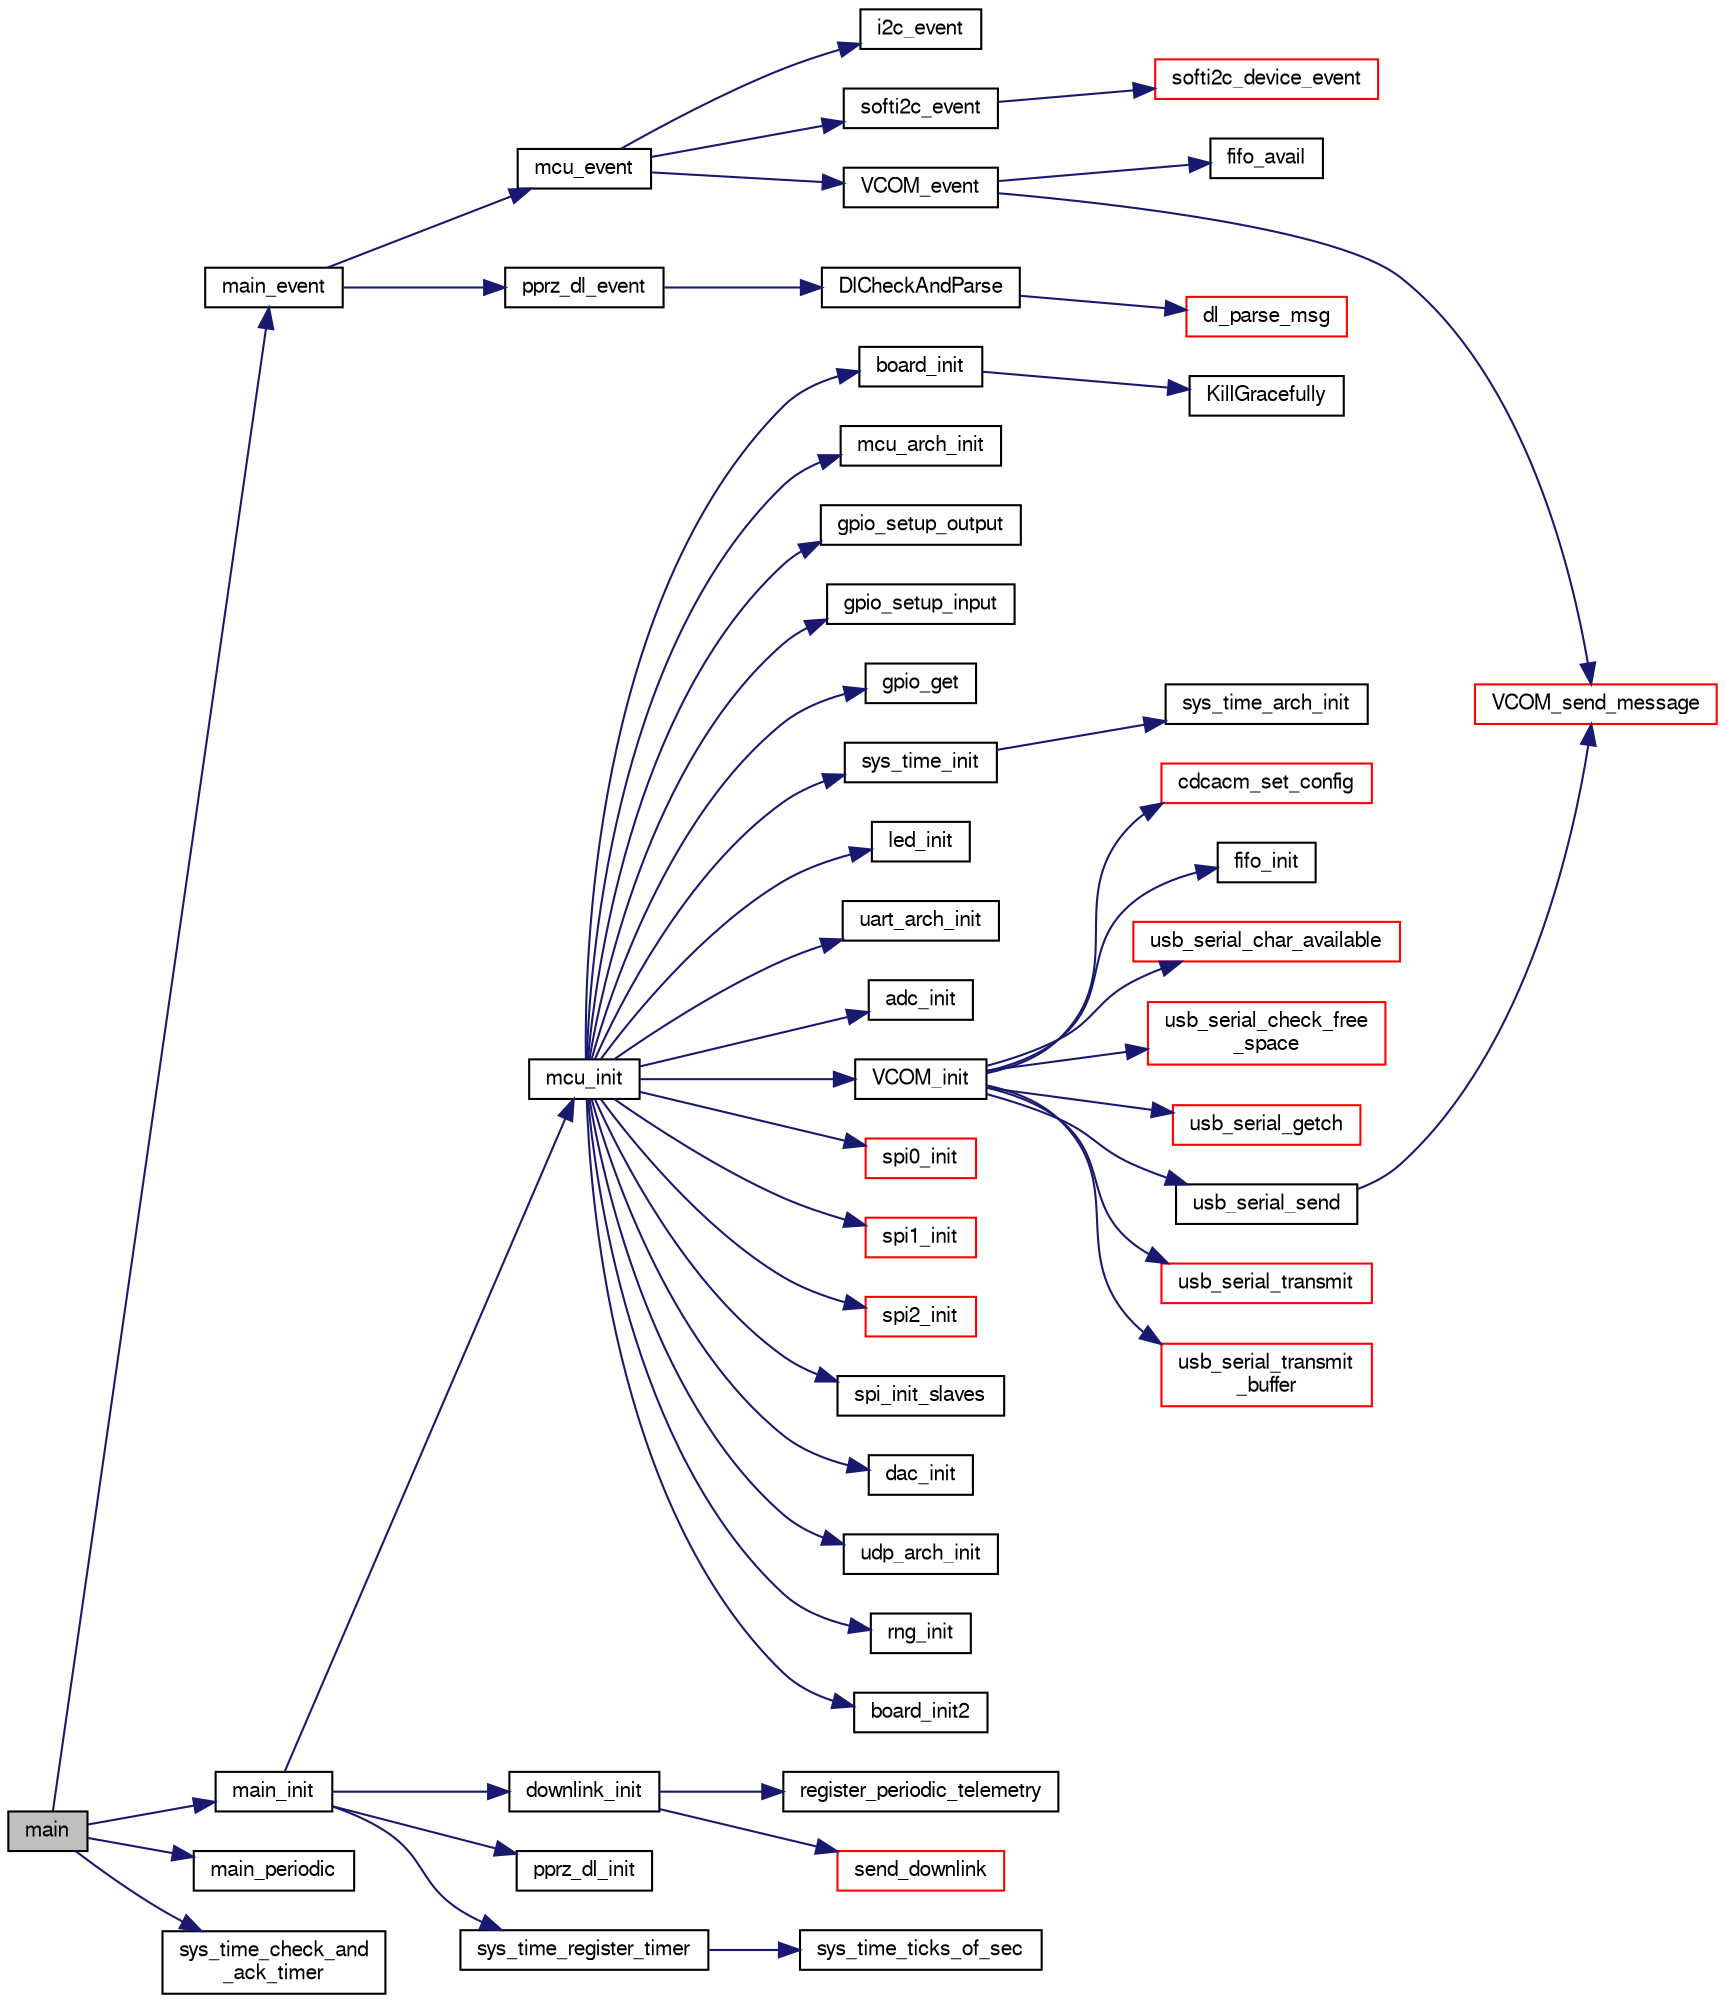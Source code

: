 digraph "main"
{
  edge [fontname="FreeSans",fontsize="10",labelfontname="FreeSans",labelfontsize="10"];
  node [fontname="FreeSans",fontsize="10",shape=record];
  rankdir="LR";
  Node1 [label="main",height=0.2,width=0.4,color="black", fillcolor="grey75", style="filled", fontcolor="black"];
  Node1 -> Node2 [color="midnightblue",fontsize="10",style="solid",fontname="FreeSans"];
  Node2 [label="main_event",height=0.2,width=0.4,color="black", fillcolor="white", style="filled",URL="$setup__actuators_8c.html#a319a645047f275499aa30b0bc08c6e10"];
  Node2 -> Node3 [color="midnightblue",fontsize="10",style="solid",fontname="FreeSans"];
  Node3 [label="mcu_event",height=0.2,width=0.4,color="black", fillcolor="white", style="filled",URL="$group__mcu__periph.html#gaf44fd3e4d3d56943e4d0e89100974b07",tooltip="MCU event functions. "];
  Node3 -> Node4 [color="midnightblue",fontsize="10",style="solid",fontname="FreeSans"];
  Node4 [label="i2c_event",height=0.2,width=0.4,color="black", fillcolor="white", style="filled",URL="$group__i2c.html#ga05763355d0e087ba41feab61dd773fe6",tooltip="i2c_event() function "];
  Node3 -> Node5 [color="midnightblue",fontsize="10",style="solid",fontname="FreeSans"];
  Node5 [label="softi2c_event",height=0.2,width=0.4,color="black", fillcolor="white", style="filled",URL="$softi2c_8c.html#a00f14c5101231479a8ceab61ae4cad7c"];
  Node5 -> Node6 [color="midnightblue",fontsize="10",style="solid",fontname="FreeSans"];
  Node6 [label="softi2c_device_event",height=0.2,width=0.4,color="red", fillcolor="white", style="filled",URL="$softi2c_8c.html#a25e9e1f40150fe875f3f75fd2b079618"];
  Node3 -> Node7 [color="midnightblue",fontsize="10",style="solid",fontname="FreeSans"];
  Node7 [label="VCOM_event",height=0.2,width=0.4,color="black", fillcolor="white", style="filled",URL="$usb__ser__hw_8c.html#a15c895e4456578b3ca2818c1e17c832a",tooltip="Poll usb (required by libopencm3). "];
  Node7 -> Node8 [color="midnightblue",fontsize="10",style="solid",fontname="FreeSans"];
  Node8 [label="fifo_avail",height=0.2,width=0.4,color="black", fillcolor="white", style="filled",URL="$usb__ser__hw_8c.html#a84f023b865546e5a8433a00db4f06972"];
  Node7 -> Node9 [color="midnightblue",fontsize="10",style="solid",fontname="FreeSans"];
  Node9 [label="VCOM_send_message",height=0.2,width=0.4,color="red", fillcolor="white", style="filled",URL="$usb__ser__hw_8c.html#aad17c325b3e7623c13d24b25fc42fe3b",tooltip="Send data from fifo right now. "];
  Node2 -> Node10 [color="midnightblue",fontsize="10",style="solid",fontname="FreeSans"];
  Node10 [label="pprz_dl_event",height=0.2,width=0.4,color="black", fillcolor="white", style="filled",URL="$pprz__dl_8c.html#adfe1564dac687b426549de7dfe029931",tooltip="Datalink Event. "];
  Node10 -> Node11 [color="midnightblue",fontsize="10",style="solid",fontname="FreeSans"];
  Node11 [label="DlCheckAndParse",height=0.2,width=0.4,color="black", fillcolor="white", style="filled",URL="$datalink_8h.html#aa9106add8d47671f6ebb3d8321813611",tooltip="Check for new message and parse. "];
  Node11 -> Node12 [color="midnightblue",fontsize="10",style="solid",fontname="FreeSans"];
  Node12 [label="dl_parse_msg",height=0.2,width=0.4,color="red", fillcolor="white", style="filled",URL="$datalink_8h.html#ad118dedfd61ae7367be31daafcc47f99",tooltip="Should be called when chars are available in dl_buffer. "];
  Node1 -> Node13 [color="midnightblue",fontsize="10",style="solid",fontname="FreeSans"];
  Node13 [label="main_init",height=0.2,width=0.4,color="black", fillcolor="white", style="filled",URL="$setup__actuators_8c.html#afaa8374e20b79aaf7cfcea5ad9467ab1"];
  Node13 -> Node14 [color="midnightblue",fontsize="10",style="solid",fontname="FreeSans"];
  Node14 [label="mcu_init",height=0.2,width=0.4,color="black", fillcolor="white", style="filled",URL="$group__mcu__periph.html#ga9af744358ff4b1e3e33d7dd170862f9b",tooltip="Microcontroller peripherals initialization. "];
  Node14 -> Node15 [color="midnightblue",fontsize="10",style="solid",fontname="FreeSans"];
  Node15 [label="board_init",height=0.2,width=0.4,color="black", fillcolor="white", style="filled",URL="$group__mcu__periph.html#ga916f2adc2080b4fe88034086d107a8dc",tooltip="Optional board init function called at the start of mcu_init(). "];
  Node15 -> Node16 [color="midnightblue",fontsize="10",style="solid",fontname="FreeSans"];
  Node16 [label="KillGracefully",height=0.2,width=0.4,color="black", fillcolor="white", style="filled",URL="$ardrone_2board_8c.html#a646b7f375c14d15f1aa843bbe058634f"];
  Node14 -> Node17 [color="midnightblue",fontsize="10",style="solid",fontname="FreeSans"];
  Node17 [label="mcu_arch_init",height=0.2,width=0.4,color="black", fillcolor="white", style="filled",URL="$chibios_2mcu__arch_8c.html#a87671303c7d4a9264b1ffbb07e87f454"];
  Node14 -> Node18 [color="midnightblue",fontsize="10",style="solid",fontname="FreeSans"];
  Node18 [label="gpio_setup_output",height=0.2,width=0.4,color="black", fillcolor="white", style="filled",URL="$chibios_2mcu__periph_2gpio__arch_8c.html#a614c4a447f1e43381d92c682ac3b953f",tooltip="Setup one or more pins of the given GPIO port as outputs. "];
  Node14 -> Node19 [color="midnightblue",fontsize="10",style="solid",fontname="FreeSans"];
  Node19 [label="gpio_setup_input",height=0.2,width=0.4,color="black", fillcolor="white", style="filled",URL="$chibios_2mcu__periph_2gpio__arch_8c.html#ae7d0172a824f41338c10872b96cc541b",tooltip="Setup one or more pins of the given GPIO port as inputs. "];
  Node14 -> Node20 [color="midnightblue",fontsize="10",style="solid",fontname="FreeSans"];
  Node20 [label="gpio_get",height=0.2,width=0.4,color="black", fillcolor="white", style="filled",URL="$chibios_2mcu__periph_2gpio__arch_8h.html#afd6403990094d8cd6010b2e641a977da",tooltip="Get level of a gpio. "];
  Node14 -> Node21 [color="midnightblue",fontsize="10",style="solid",fontname="FreeSans"];
  Node21 [label="sys_time_init",height=0.2,width=0.4,color="black", fillcolor="white", style="filled",URL="$sys__time_8c.html#a1e6b75f4db9128a3326d8a6283b0af43"];
  Node21 -> Node22 [color="midnightblue",fontsize="10",style="solid",fontname="FreeSans"];
  Node22 [label="sys_time_arch_init",height=0.2,width=0.4,color="black", fillcolor="white", style="filled",URL="$chibios_2mcu__periph_2sys__time__arch_8c.html#a9b31c2feb846b96205ae20ea6883e1c4"];
  Node14 -> Node23 [color="midnightblue",fontsize="10",style="solid",fontname="FreeSans"];
  Node23 [label="led_init",height=0.2,width=0.4,color="black", fillcolor="white", style="filled",URL="$led_8h.html#a9d9d9b1f30592189c3aa7358c626218f",tooltip="Automatic initialization of actived LED Set to OFF at startup. "];
  Node14 -> Node24 [color="midnightblue",fontsize="10",style="solid",fontname="FreeSans"];
  Node24 [label="uart_arch_init",height=0.2,width=0.4,color="black", fillcolor="white", style="filled",URL="$linux_2mcu__periph_2uart__arch_8c.html#a7e440684a8b6a4088b2f1d5b4dc47587"];
  Node14 -> Node25 [color="midnightblue",fontsize="10",style="solid",fontname="FreeSans"];
  Node25 [label="adc_init",height=0.2,width=0.4,color="black", fillcolor="white", style="filled",URL="$chibios_2mcu__periph_2adc__arch_8c.html#a2b815e6730e8723a6d1d06d9ef8f31c0",tooltip="Adc init. "];
  Node14 -> Node26 [color="midnightblue",fontsize="10",style="solid",fontname="FreeSans"];
  Node26 [label="VCOM_init",height=0.2,width=0.4,color="black", fillcolor="white", style="filled",URL="$usb__ser__hw_8c.html#a96a54f28bfc8bc28963cd2fac74609cd"];
  Node26 -> Node27 [color="midnightblue",fontsize="10",style="solid",fontname="FreeSans"];
  Node27 [label="cdcacm_set_config",height=0.2,width=0.4,color="red", fillcolor="white", style="filled",URL="$usb__ser__hw_8c.html#a6059acbec27d178fd89f46eac5538e7f",tooltip="Set configuration and control callbacks for CDC device (from libopencm3 examples) ..."];
  Node26 -> Node28 [color="midnightblue",fontsize="10",style="solid",fontname="FreeSans"];
  Node28 [label="fifo_init",height=0.2,width=0.4,color="black", fillcolor="white", style="filled",URL="$usb__ser__hw_8c.html#a1330c98d9b3b1ac7e86b04b86ec99548"];
  Node26 -> Node29 [color="midnightblue",fontsize="10",style="solid",fontname="FreeSans"];
  Node29 [label="usb_serial_char_available",height=0.2,width=0.4,color="red", fillcolor="white", style="filled",URL="$usb__ser__hw_8c.html#adaa435f6235136b75de97d7efa7387d1"];
  Node26 -> Node30 [color="midnightblue",fontsize="10",style="solid",fontname="FreeSans"];
  Node30 [label="usb_serial_check_free\l_space",height=0.2,width=0.4,color="red", fillcolor="white", style="filled",URL="$usb__ser__hw_8c.html#a1ce3208f7bb3a93361d7d3fd6d6949e4"];
  Node26 -> Node31 [color="midnightblue",fontsize="10",style="solid",fontname="FreeSans"];
  Node31 [label="usb_serial_getch",height=0.2,width=0.4,color="red", fillcolor="white", style="filled",URL="$usb__ser__hw_8c.html#ad20f86d5fa3af479482b8a7571d7953b"];
  Node26 -> Node32 [color="midnightblue",fontsize="10",style="solid",fontname="FreeSans"];
  Node32 [label="usb_serial_send",height=0.2,width=0.4,color="black", fillcolor="white", style="filled",URL="$usb__ser__hw_8c.html#ad4148a27686df68c8496d49427d52e36"];
  Node32 -> Node9 [color="midnightblue",fontsize="10",style="solid",fontname="FreeSans"];
  Node26 -> Node33 [color="midnightblue",fontsize="10",style="solid",fontname="FreeSans"];
  Node33 [label="usb_serial_transmit",height=0.2,width=0.4,color="red", fillcolor="white", style="filled",URL="$usb__ser__hw_8c.html#a2293412c574bdf4550e8d8b71724e360"];
  Node26 -> Node34 [color="midnightblue",fontsize="10",style="solid",fontname="FreeSans"];
  Node34 [label="usb_serial_transmit\l_buffer",height=0.2,width=0.4,color="red", fillcolor="white", style="filled",URL="$usb__ser__hw_8c.html#a1e02387a38bab125b67b7dc78970d48f"];
  Node14 -> Node35 [color="midnightblue",fontsize="10",style="solid",fontname="FreeSans"];
  Node35 [label="spi0_init",height=0.2,width=0.4,color="red", fillcolor="white", style="filled",URL="$group__spi.html#ga2437939c4fca0a4a5a4f79460ed3f731"];
  Node14 -> Node36 [color="midnightblue",fontsize="10",style="solid",fontname="FreeSans"];
  Node36 [label="spi1_init",height=0.2,width=0.4,color="red", fillcolor="white", style="filled",URL="$group__spi.html#ga7da3469436debceb731ecb76c920efda"];
  Node14 -> Node37 [color="midnightblue",fontsize="10",style="solid",fontname="FreeSans"];
  Node37 [label="spi2_init",height=0.2,width=0.4,color="red", fillcolor="white", style="filled",URL="$group__spi.html#ga1c8c4e89459606c70f6749714abd4a86"];
  Node14 -> Node38 [color="midnightblue",fontsize="10",style="solid",fontname="FreeSans"];
  Node38 [label="spi_init_slaves",height=0.2,width=0.4,color="black", fillcolor="white", style="filled",URL="$group__spi.html#gafc9125c5764a6749703ae4f1303a16f3",tooltip="spi_init_slaves() function "];
  Node14 -> Node39 [color="midnightblue",fontsize="10",style="solid",fontname="FreeSans"];
  Node39 [label="dac_init",height=0.2,width=0.4,color="black", fillcolor="white", style="filled",URL="$dac_8h.html#a6e622fafee8436bf9cf9f6b120352e3c"];
  Node14 -> Node40 [color="midnightblue",fontsize="10",style="solid",fontname="FreeSans"];
  Node40 [label="udp_arch_init",height=0.2,width=0.4,color="black", fillcolor="white", style="filled",URL="$linux_2mcu__periph_2udp__arch_8c.html#a665732768aad2a0f4b0a396d96485cc2"];
  Node14 -> Node41 [color="midnightblue",fontsize="10",style="solid",fontname="FreeSans"];
  Node41 [label="rng_init",height=0.2,width=0.4,color="black", fillcolor="white", style="filled",URL="$chibios_2mcu__periph_2rng__arch_8c.html#ad5a3df3d0092f55f6ea54ccaa7daf3dc"];
  Node14 -> Node42 [color="midnightblue",fontsize="10",style="solid",fontname="FreeSans"];
  Node42 [label="board_init2",height=0.2,width=0.4,color="black", fillcolor="white", style="filled",URL="$group__mcu__periph.html#gaf8669c6ba2d12460cf1172edd1a5e4a3",tooltip="Optional board init function called at the end of mcu_init(). "];
  Node13 -> Node43 [color="midnightblue",fontsize="10",style="solid",fontname="FreeSans"];
  Node43 [label="downlink_init",height=0.2,width=0.4,color="black", fillcolor="white", style="filled",URL="$downlink_8c.html#afd49e1738cc6ad57218b944dcb94f73b"];
  Node43 -> Node44 [color="midnightblue",fontsize="10",style="solid",fontname="FreeSans"];
  Node44 [label="register_periodic_telemetry",height=0.2,width=0.4,color="black", fillcolor="white", style="filled",URL="$telemetry_8c.html#a8b8cf43739f06c54d16370c141b541a0",tooltip="Register a telemetry callback function. "];
  Node43 -> Node45 [color="midnightblue",fontsize="10",style="solid",fontname="FreeSans"];
  Node45 [label="send_downlink",height=0.2,width=0.4,color="red", fillcolor="white", style="filled",URL="$downlink_8c.html#af23b2b19aabf230dd8e4bb719c3d4f34"];
  Node13 -> Node46 [color="midnightblue",fontsize="10",style="solid",fontname="FreeSans"];
  Node46 [label="pprz_dl_init",height=0.2,width=0.4,color="black", fillcolor="white", style="filled",URL="$pprz__dl_8c.html#a6d36e01500ee43587013813aacb843c2",tooltip="Init function. "];
  Node13 -> Node47 [color="midnightblue",fontsize="10",style="solid",fontname="FreeSans"];
  Node47 [label="sys_time_register_timer",height=0.2,width=0.4,color="black", fillcolor="white", style="filled",URL="$sys__time_8c.html#a3ababed8b6819006aaf919a663efe8cd",tooltip="Register a new system timer. "];
  Node47 -> Node48 [color="midnightblue",fontsize="10",style="solid",fontname="FreeSans"];
  Node48 [label="sys_time_ticks_of_sec",height=0.2,width=0.4,color="black", fillcolor="white", style="filled",URL="$sys__time_8h.html#a2894f16d75a4d3c6ad1449d7bba85406"];
  Node1 -> Node49 [color="midnightblue",fontsize="10",style="solid",fontname="FreeSans"];
  Node49 [label="main_periodic",height=0.2,width=0.4,color="black", fillcolor="white", style="filled",URL="$setup__actuators_8c.html#a433218491d8e51ae032540c2c00d263f"];
  Node1 -> Node50 [color="midnightblue",fontsize="10",style="solid",fontname="FreeSans"];
  Node50 [label="sys_time_check_and\l_ack_timer",height=0.2,width=0.4,color="black", fillcolor="white", style="filled",URL="$sys__time_8h.html#a51e98e20394934c8db19022ab2adc4c1",tooltip="Check if timer has elapsed. "];
}
